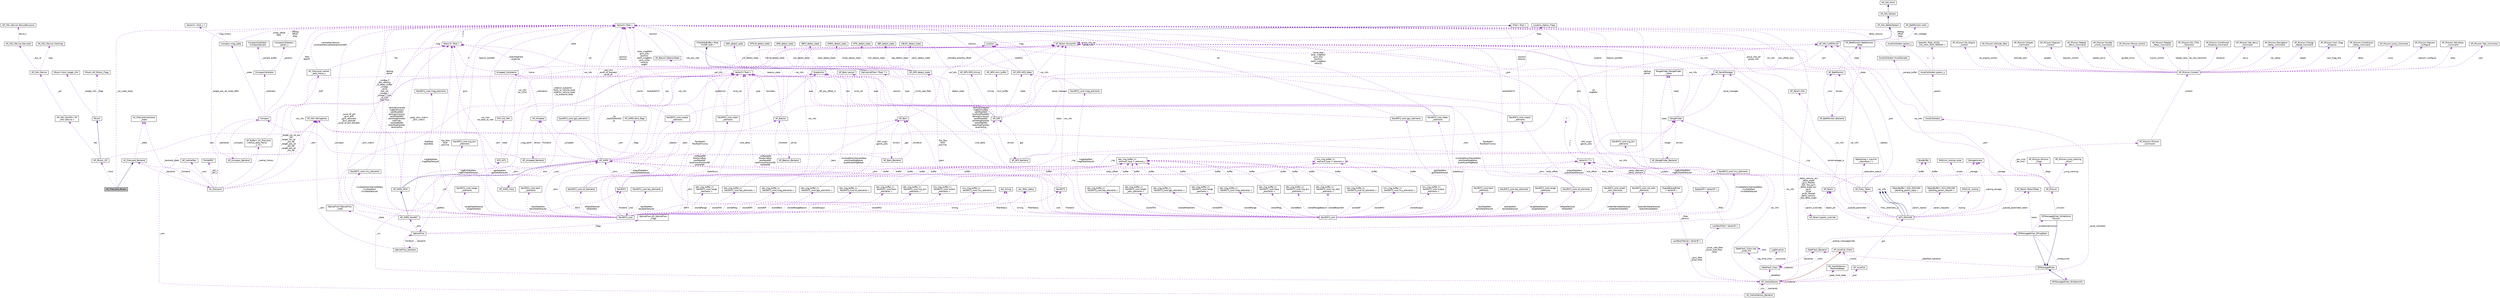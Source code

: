 digraph "AC_PrecLand_IRLock"
{
 // INTERACTIVE_SVG=YES
  edge [fontname="Helvetica",fontsize="10",labelfontname="Helvetica",labelfontsize="10"];
  node [fontname="Helvetica",fontsize="10",shape=record];
  Node1 [label="AC_PrecLand_IRLock",height=0.2,width=0.4,color="black", fillcolor="grey75", style="filled", fontcolor="black"];
  Node2 -> Node1 [dir="back",color="midnightblue",fontsize="10",style="solid",fontname="Helvetica"];
  Node2 [label="AC_PrecLand_Backend",height=0.2,width=0.4,color="black", fillcolor="white", style="filled",URL="$classAC__PrecLand__Backend.html"];
  Node3 -> Node2 [dir="back",color="darkorchid3",fontsize="10",style="dashed",label=" _frontend" ,fontname="Helvetica"];
  Node3 [label="AC_PrecLand",height=0.2,width=0.4,color="black", fillcolor="white", style="filled",URL="$classAC__PrecLand.html"];
  Node2 -> Node3 [dir="back",color="darkorchid3",fontsize="10",style="dashed",label=" _backend" ,fontname="Helvetica"];
  Node4 -> Node3 [dir="back",color="darkorchid3",fontsize="10",style="dashed",label=" var_info" ,fontname="Helvetica"];
  Node4 [label="AP_Param::GroupInfo",height=0.2,width=0.4,color="black", fillcolor="white", style="filled",URL="$structAP__Param_1_1GroupInfo.html"];
  Node4 -> Node4 [dir="back",color="darkorchid3",fontsize="10",style="dashed",label=" group_info_ptr\ngroup_info" ,fontname="Helvetica"];
  Node5 -> Node3 [dir="back",color="darkorchid3",fontsize="10",style="dashed",label=" _target_pos_rel_meas_NED" ,fontname="Helvetica"];
  Node5 [label="Vector3\< float \>",height=0.2,width=0.4,color="black", fillcolor="white", style="filled",URL="$classVector3.html"];
  Node6 -> Node3 [dir="back",color="darkorchid3",fontsize="10",style="dashed",label=" _target_vel_rel_est\l_NE\n_target_vel_rel\l_out_NE\n_target_pos_rel\l_est_NE\n_target_pos_rel\l_out_NE" ,fontname="Helvetica"];
  Node6 [label="Vector2\< float \>",height=0.2,width=0.4,color="black", fillcolor="white", style="filled",URL="$structVector2.html"];
  Node7 -> Node3 [dir="back",color="darkorchid3",fontsize="10",style="dashed",label=" _backend_state" ,fontname="Helvetica"];
  Node7 [label="AC_PrecLand::precland\l_state",height=0.2,width=0.4,color="black", fillcolor="white", style="filled",URL="$structAC__PrecLand_1_1precland__state.html"];
  Node8 -> Node3 [dir="back",color="darkorchid3",fontsize="10",style="dashed",label=" _ahrs" ,fontname="Helvetica"];
  Node8 [label="AP_AHRS",height=0.2,width=0.4,color="black", fillcolor="white", style="filled",URL="$classAP__AHRS.html"];
  Node9 -> Node8 [dir="back",color="darkorchid3",fontsize="10",style="dashed",label=" _rotation_autopilot\l_body_to_vehicle_body\n_rotation_vehicle_body\l_to_autopilot_body" ,fontname="Helvetica"];
  Node9 [label="Matrix3\< float \>",height=0.2,width=0.4,color="black", fillcolor="white", style="filled",URL="$classMatrix3.html"];
  Node5 -> Node9 [dir="back",color="darkorchid3",fontsize="10",style="dashed",label=" a\nb\nc" ,fontname="Helvetica"];
  Node10 -> Node8 [dir="back",color="darkorchid3",fontsize="10",style="dashed",label=" _flags" ,fontname="Helvetica"];
  Node10 [label="AP_AHRS::ahrs_flags",height=0.2,width=0.4,color="black", fillcolor="white", style="filled",URL="$structAP__AHRS_1_1ahrs__flags.html"];
  Node11 -> Node8 [dir="back",color="darkorchid3",fontsize="10",style="dashed",label=" _baro" ,fontname="Helvetica"];
  Node11 [label="AP_Baro",height=0.2,width=0.4,color="black", fillcolor="white", style="filled",URL="$classAP__Baro.html"];
  Node12 -> Node11 [dir="back",color="darkorchid3",fontsize="10",style="dashed",label=" sensors" ,fontname="Helvetica"];
  Node12 [label="AP_Baro::sensor",height=0.2,width=0.4,color="black", fillcolor="white", style="filled",URL="$structAP__Baro_1_1sensor.html"];
  Node13 -> Node11 [dir="back",color="darkorchid3",fontsize="10",style="dashed",label=" _climb_rate_filter" ,fontname="Helvetica"];
  Node13 [label="DerivativeFilter\< float, 7 \>",height=0.2,width=0.4,color="black", fillcolor="white", style="filled",URL="$classDerivativeFilter.html"];
  Node14 -> Node13 [dir="back",color="midnightblue",fontsize="10",style="solid",fontname="Helvetica"];
  Node14 [label="FilterWithBuffer\< float,\l FILTER_SIZE \>",height=0.2,width=0.4,color="black", fillcolor="white", style="filled",URL="$classFilterWithBuffer.html"];
  Node15 -> Node14 [dir="back",color="midnightblue",fontsize="10",style="solid",fontname="Helvetica"];
  Node15 [label="Filter\< float \>",height=0.2,width=0.4,color="black", fillcolor="white", style="filled",URL="$classFilter.html"];
  Node4 -> Node11 [dir="back",color="darkorchid3",fontsize="10",style="dashed",label=" var_info" ,fontname="Helvetica"];
  Node16 -> Node11 [dir="back",color="darkorchid3",fontsize="10",style="dashed",label=" drivers" ,fontname="Helvetica"];
  Node16 [label="AP_Baro_Backend",height=0.2,width=0.4,color="black", fillcolor="white", style="filled",URL="$classAP__Baro__Backend.html"];
  Node11 -> Node16 [dir="back",color="darkorchid3",fontsize="10",style="dashed",label=" _frontend" ,fontname="Helvetica"];
  Node17 -> Node16 [dir="back",color="darkorchid3",fontsize="10",style="dashed",label=" _sem" ,fontname="Helvetica"];
  Node17 [label="AP_HAL::Semaphore",height=0.2,width=0.4,color="black", fillcolor="white", style="filled",URL="$classAP__HAL_1_1Semaphore.html"];
  Node18 -> Node8 [dir="back",color="darkorchid3",fontsize="10",style="dashed",label=" _optflow" ,fontname="Helvetica"];
  Node18 [label="OpticalFlow",height=0.2,width=0.4,color="black", fillcolor="white", style="filled",URL="$classOpticalFlow.html"];
  Node19 -> Node18 [dir="back",color="darkorchid3",fontsize="10",style="dashed",label=" _ahrs" ,fontname="Helvetica"];
  Node19 [label="AP_AHRS_NavEKF",height=0.2,width=0.4,color="black", fillcolor="white", style="filled",URL="$classAP__AHRS__NavEKF.html"];
  Node20 -> Node19 [dir="back",color="midnightblue",fontsize="10",style="solid",fontname="Helvetica"];
  Node20 [label="AP_AHRS_DCM",height=0.2,width=0.4,color="black", fillcolor="white", style="filled",URL="$classAP__AHRS__DCM.html"];
  Node8 -> Node20 [dir="back",color="midnightblue",fontsize="10",style="solid",fontname="Helvetica"];
  Node9 -> Node20 [dir="back",color="darkorchid3",fontsize="10",style="dashed",label=" _body_dcm_matrix\n_dcm_matrix" ,fontname="Helvetica"];
  Node5 -> Node20 [dir="back",color="darkorchid3",fontsize="10",style="dashed",label=" _omega_P\n_last_velocity\n_ra_delay_buffer\n_omega\n_wind\n_last_vel\n_omega_I\n_omega_I_sum\n_ra_sum\n_last_fuse\n..." ,fontname="Helvetica"];
  Node6 -> Node20 [dir="back",color="darkorchid3",fontsize="10",style="dashed",label=" _mag_earth" ,fontname="Helvetica"];
  Node9 -> Node19 [dir="back",color="darkorchid3",fontsize="10",style="dashed",label=" _dcm_matrix" ,fontname="Helvetica"];
  Node21 -> Node19 [dir="back",color="darkorchid3",fontsize="10",style="dashed",label=" EKF2" ,fontname="Helvetica"];
  Node21 [label="NavEKF2",height=0.2,width=0.4,color="black", fillcolor="white", style="filled",URL="$classNavEKF2.html"];
  Node11 -> Node21 [dir="back",color="darkorchid3",fontsize="10",style="dashed",label=" _baro" ,fontname="Helvetica"];
  Node4 -> Node21 [dir="back",color="darkorchid3",fontsize="10",style="dashed",label=" var_info" ,fontname="Helvetica"];
  Node6 -> Node21 [dir="back",color="darkorchid3",fontsize="10",style="dashed",label=" core_delta" ,fontname="Helvetica"];
  Node22 -> Node21 [dir="back",color="darkorchid3",fontsize="10",style="dashed",label=" _rng" ,fontname="Helvetica"];
  Node22 [label="RangeFinder",height=0.2,width=0.4,color="black", fillcolor="white", style="filled",URL="$classRangeFinder.html"];
  Node23 -> Node22 [dir="back",color="darkorchid3",fontsize="10",style="dashed",label=" serial_manager" ,fontname="Helvetica"];
  Node23 [label="AP_SerialManager",height=0.2,width=0.4,color="black", fillcolor="white", style="filled",URL="$classAP__SerialManager.html"];
  Node24 -> Node23 [dir="back",color="darkorchid3",fontsize="10",style="dashed",label=" uart" ,fontname="Helvetica"];
  Node24 [label="AP_HAL::UARTDriver",height=0.2,width=0.4,color="black", fillcolor="white", style="filled",URL="$classAP__HAL_1_1UARTDriver.html"];
  Node25 -> Node24 [dir="back",color="midnightblue",fontsize="10",style="solid",fontname="Helvetica"];
  Node25 [label="AP_HAL::BetterStream",height=0.2,width=0.4,color="black", fillcolor="white", style="filled",URL="$classAP__HAL_1_1BetterStream.html"];
  Node26 -> Node25 [dir="back",color="midnightblue",fontsize="10",style="solid",fontname="Helvetica"];
  Node26 [label="AP_HAL::Stream",height=0.2,width=0.4,color="black", fillcolor="white", style="filled",URL="$classAP__HAL_1_1Stream.html"];
  Node27 -> Node26 [dir="back",color="midnightblue",fontsize="10",style="solid",fontname="Helvetica"];
  Node27 [label="AP_HAL::Print",height=0.2,width=0.4,color="black", fillcolor="white", style="filled",URL="$classAP__HAL_1_1Print.html"];
  Node4 -> Node23 [dir="back",color="darkorchid3",fontsize="10",style="dashed",label=" var_info" ,fontname="Helvetica"];
  Node28 -> Node22 [dir="back",color="darkorchid3",fontsize="10",style="dashed",label=" state" ,fontname="Helvetica"];
  Node28 [label="RangeFinder::RangeFinder\l_State",height=0.2,width=0.4,color="black", fillcolor="white", style="filled",URL="$structRangeFinder_1_1RangeFinder__State.html"];
  Node4 -> Node22 [dir="back",color="darkorchid3",fontsize="10",style="dashed",label=" var_info" ,fontname="Helvetica"];
  Node5 -> Node22 [dir="back",color="darkorchid3",fontsize="10",style="dashed",label=" pos_offset_zero" ,fontname="Helvetica"];
  Node29 -> Node22 [dir="back",color="darkorchid3",fontsize="10",style="dashed",label=" drivers" ,fontname="Helvetica"];
  Node29 [label="AP_RangeFinder_Backend",height=0.2,width=0.4,color="black", fillcolor="white", style="filled",URL="$classAP__RangeFinder__Backend.html"];
  Node28 -> Node29 [dir="back",color="darkorchid3",fontsize="10",style="dashed",label=" state" ,fontname="Helvetica"];
  Node17 -> Node29 [dir="back",color="darkorchid3",fontsize="10",style="dashed",label=" _sem" ,fontname="Helvetica"];
  Node22 -> Node29 [dir="back",color="darkorchid3",fontsize="10",style="dashed",label=" ranger" ,fontname="Helvetica"];
  Node8 -> Node21 [dir="back",color="darkorchid3",fontsize="10",style="dashed",label=" _ahrs" ,fontname="Helvetica"];
  Node30 -> Node21 [dir="back",color="darkorchid3",fontsize="10",style="dashed",label=" core" ,fontname="Helvetica"];
  Node30 [label="NavEKF2_core",height=0.2,width=0.4,color="black", fillcolor="white", style="filled",URL="$classNavEKF2__core.html"];
  Node31 -> Node30 [dir="back",color="darkorchid3",fontsize="10",style="dashed",label=" magDataNew\nmagDataDelayed" ,fontname="Helvetica"];
  Node31 [label="NavEKF2_core::mag_elements",height=0.2,width=0.4,color="black", fillcolor="white", style="filled",URL="$structNavEKF2__core_1_1mag__elements.html"];
  Node5 -> Node31 [dir="back",color="darkorchid3",fontsize="10",style="dashed",label=" mag" ,fontname="Helvetica"];
  Node9 -> Node30 [dir="back",color="darkorchid3",fontsize="10",style="dashed",label=" Tbn_flow\nDCM\nprevTnb" ,fontname="Helvetica"];
  Node21 -> Node30 [dir="back",color="darkorchid3",fontsize="10",style="dashed",label=" frontend" ,fontname="Helvetica"];
  Node32 -> Node30 [dir="back",color="darkorchid3",fontsize="10",style="dashed",label=" baroDataNew\nbaroDataDelayed" ,fontname="Helvetica"];
  Node32 [label="NavEKF2_core::baro\l_elements",height=0.2,width=0.4,color="black", fillcolor="white", style="filled",URL="$structNavEKF2__core_1_1baro__elements.html"];
  Node33 -> Node30 [dir="back",color="darkorchid3",fontsize="10",style="dashed",label=" storedIMU" ,fontname="Helvetica"];
  Node33 [label="imu_ring_buffer_t\<\l NavEKF2_core::imu_elements \>",height=0.2,width=0.4,color="black", fillcolor="white", style="filled",URL="$classimu__ring__buffer__t.html"];
  Node34 -> Node33 [dir="back",color="darkorchid3",fontsize="10",style="dashed",label=" buffer" ,fontname="Helvetica"];
  Node34 [label="imu_ring_buffer_t\<\l element_type \>::element_t",height=0.2,width=0.4,color="black", fillcolor="white", style="filled",URL="$structimu__ring__buffer__t_1_1element__t.html"];
  Node35 -> Node30 [dir="back",color="darkorchid3",fontsize="10",style="dashed",label=" rngBcnDataNew\nrngBcnDataDelayed" ,fontname="Helvetica"];
  Node35 [label="NavEKF2_core::rng_bcn\l_elements",height=0.2,width=0.4,color="black", fillcolor="white", style="filled",URL="$structNavEKF2__core_1_1rng__bcn__elements.html"];
  Node5 -> Node35 [dir="back",color="darkorchid3",fontsize="10",style="dashed",label=" beacon_posNED" ,fontname="Helvetica"];
  Node36 -> Node30 [dir="back",color="darkorchid3",fontsize="10",style="dashed",label=" ofDataDelayed\nofDataNew" ,fontname="Helvetica"];
  Node36 [label="NavEKF2_core::of_elements",height=0.2,width=0.4,color="black", fillcolor="white", style="filled",URL="$structNavEKF2__core_1_1of__elements.html"];
  Node5 -> Node36 [dir="back",color="darkorchid3",fontsize="10",style="dashed",label=" bodyRadXYZ" ,fontname="Helvetica"];
  Node37 -> Node36 [dir="back",color="darkorchid3",fontsize="10",style="dashed",label=" body_offset" ,fontname="Helvetica"];
  Node37 [label="Vector3\< T \>",height=0.2,width=0.4,color="black", fillcolor="white", style="filled",URL="$classVector3.html"];
  Node38 -> Node37 [dir="back",color="darkorchid3",fontsize="10",style="dashed",label=" x\ny\nz" ,fontname="Helvetica"];
  Node38 [label="T",height=0.2,width=0.4,color="grey75", fillcolor="white", style="filled"];
  Node6 -> Node36 [dir="back",color="darkorchid3",fontsize="10",style="dashed",label=" flowRadXY\nflowRadXYcomp" ,fontname="Helvetica"];
  Node39 -> Node30 [dir="back",color="darkorchid3",fontsize="10",style="dashed",label=" storedGPS" ,fontname="Helvetica"];
  Node39 [label="obs_ring_buffer_t\<\l NavEKF2_core::gps_elements \>",height=0.2,width=0.4,color="black", fillcolor="white", style="filled",URL="$classobs__ring__buffer__t.html"];
  Node40 -> Node39 [dir="back",color="darkorchid3",fontsize="10",style="dashed",label=" buffer" ,fontname="Helvetica"];
  Node40 [label="obs_ring_buffer_t\<\l element_type \>::element_t",height=0.2,width=0.4,color="black", fillcolor="white", style="filled",URL="$structobs__ring__buffer__t_1_1element__t.html"];
  Node41 -> Node30 [dir="back",color="darkorchid3",fontsize="10",style="dashed",label=" timing" ,fontname="Helvetica"];
  Node41 [label="ekf_timing",height=0.2,width=0.4,color="black", fillcolor="white", style="filled",URL="$structekf__timing.html"];
  Node42 -> Node30 [dir="back",color="darkorchid3",fontsize="10",style="dashed",label=" tasDataNew\ntasDataDelayed" ,fontname="Helvetica"];
  Node42 [label="NavEKF2_core::tas_elements",height=0.2,width=0.4,color="black", fillcolor="white", style="filled",URL="$structNavEKF2__core_1_1tas__elements.html"];
  Node43 -> Node30 [dir="back",color="darkorchid3",fontsize="10",style="dashed",label=" imuQuatDownSampleNew\nprevQuatMagReset\nquatAtLastMagReset" ,fontname="Helvetica"];
  Node43 [label="Quaternion",height=0.2,width=0.4,color="black", fillcolor="white", style="filled",URL="$classQuaternion.html"];
  Node44 -> Node30 [dir="back",color="darkorchid3",fontsize="10",style="dashed",label=" stateStruct" ,fontname="Helvetica"];
  Node44 [label="NavEKF2_core::state\l_elements",height=0.2,width=0.4,color="black", fillcolor="white", style="filled",URL="$structNavEKF2__core_1_1state__elements.html"];
  Node43 -> Node44 [dir="back",color="darkorchid3",fontsize="10",style="dashed",label=" quat" ,fontname="Helvetica"];
  Node5 -> Node44 [dir="back",color="darkorchid3",fontsize="10",style="dashed",label=" body_magfield\ngyro_bias\nposition\nearth_magfield\ngyro_scale\nvelocity\nangErr" ,fontname="Helvetica"];
  Node6 -> Node44 [dir="back",color="darkorchid3",fontsize="10",style="dashed",label=" wind_vel" ,fontname="Helvetica"];
  Node45 -> Node30 [dir="back",color="darkorchid3",fontsize="10",style="dashed",label=" storedOF" ,fontname="Helvetica"];
  Node45 [label="obs_ring_buffer_t\<\l NavEKF2_core::of_elements \>",height=0.2,width=0.4,color="black", fillcolor="white", style="filled",URL="$classobs__ring__buffer__t.html"];
  Node40 -> Node45 [dir="back",color="darkorchid3",fontsize="10",style="dashed",label=" buffer" ,fontname="Helvetica"];
  Node46 -> Node30 [dir="back",color="darkorchid3",fontsize="10",style="dashed",label=" imuDataDownSampledNew\nimuDataNew\nimuDataDelayed" ,fontname="Helvetica"];
  Node46 [label="NavEKF2_core::imu_elements",height=0.2,width=0.4,color="black", fillcolor="white", style="filled",URL="$structNavEKF2__core_1_1imu__elements.html"];
  Node5 -> Node46 [dir="back",color="darkorchid3",fontsize="10",style="dashed",label=" delAng\ndelVel" ,fontname="Helvetica"];
  Node5 -> Node30 [dir="back",color="darkorchid3",fontsize="10",style="dashed",label=" delAngCorrected\nrngBcnPosSum\nvelOffsetNED\ndelAngCorrection\nearthRateNED\nearthMagFieldVar\ntiltErrVec\nvelDotNEDfilt\nbodyMagFieldVar\nreceiverPos\n..." ,fontname="Helvetica"];
  Node47 -> Node30 [dir="back",color="darkorchid3",fontsize="10",style="dashed",label=" filterStatus" ,fontname="Helvetica"];
  Node47 [label="nav_filter_status",height=0.2,width=0.4,color="black", fillcolor="white", style="filled",URL="$unionnav__filter__status.html"];
  Node48 -> Node30 [dir="back",color="darkorchid3",fontsize="10",style="dashed",label=" outputDataNew\noutputDataDelayed" ,fontname="Helvetica"];
  Node48 [label="NavEKF2_core::output\l_elements",height=0.2,width=0.4,color="black", fillcolor="white", style="filled",URL="$structNavEKF2__core_1_1output__elements.html"];
  Node43 -> Node48 [dir="back",color="darkorchid3",fontsize="10",style="dashed",label=" quat" ,fontname="Helvetica"];
  Node5 -> Node48 [dir="back",color="darkorchid3",fontsize="10",style="dashed",label=" position\nvelocity" ,fontname="Helvetica"];
  Node49 -> Node30 [dir="back",color="darkorchid3",fontsize="10",style="dashed",label=" gpsDataNew\ngpsDataDelayed" ,fontname="Helvetica"];
  Node49 [label="NavEKF2_core::gps_elements",height=0.2,width=0.4,color="black", fillcolor="white", style="filled",URL="$structNavEKF2__core_1_1gps__elements.html"];
  Node5 -> Node49 [dir="back",color="darkorchid3",fontsize="10",style="dashed",label=" vel" ,fontname="Helvetica"];
  Node6 -> Node49 [dir="back",color="darkorchid3",fontsize="10",style="dashed",label=" pos" ,fontname="Helvetica"];
  Node6 -> Node30 [dir="back",color="darkorchid3",fontsize="10",style="dashed",label=" velResetNE\nflowGyroBias\nposResetNE\nlastKnownPositionNE\nheldVelNE" ,fontname="Helvetica"];
  Node50 -> Node30 [dir="back",color="darkorchid3",fontsize="10",style="dashed",label=" storedBaro" ,fontname="Helvetica"];
  Node50 [label="obs_ring_buffer_t\<\l NavEKF2_core::baro\l_elements \>",height=0.2,width=0.4,color="black", fillcolor="white", style="filled",URL="$classobs__ring__buffer__t.html"];
  Node40 -> Node50 [dir="back",color="darkorchid3",fontsize="10",style="dashed",label=" buffer" ,fontname="Helvetica"];
  Node51 -> Node30 [dir="back",color="darkorchid3",fontsize="10",style="dashed",label=" storedRangeBeacon" ,fontname="Helvetica"];
  Node51 [label="obs_ring_buffer_t\<\l NavEKF2_core::rng_bcn\l_elements \>",height=0.2,width=0.4,color="black", fillcolor="white", style="filled",URL="$classobs__ring__buffer__t.html"];
  Node40 -> Node51 [dir="back",color="darkorchid3",fontsize="10",style="dashed",label=" buffer" ,fontname="Helvetica"];
  Node52 -> Node30 [dir="back",color="darkorchid3",fontsize="10",style="dashed",label=" storedRange" ,fontname="Helvetica"];
  Node52 [label="obs_ring_buffer_t\<\l NavEKF2_core::range\l_elements \>",height=0.2,width=0.4,color="black", fillcolor="white", style="filled",URL="$classobs__ring__buffer__t.html"];
  Node40 -> Node52 [dir="back",color="darkorchid3",fontsize="10",style="dashed",label=" buffer" ,fontname="Helvetica"];
  Node53 -> Node30 [dir="back",color="darkorchid3",fontsize="10",style="dashed",label=" storedTAS" ,fontname="Helvetica"];
  Node53 [label="obs_ring_buffer_t\<\l NavEKF2_core::tas_elements \>",height=0.2,width=0.4,color="black", fillcolor="white", style="filled",URL="$classobs__ring__buffer__t.html"];
  Node40 -> Node53 [dir="back",color="darkorchid3",fontsize="10",style="dashed",label=" buffer" ,fontname="Helvetica"];
  Node8 -> Node30 [dir="back",color="darkorchid3",fontsize="10",style="dashed",label=" _ahrs" ,fontname="Helvetica"];
  Node54 -> Node30 [dir="back",color="darkorchid3",fontsize="10",style="dashed",label=" storedMag" ,fontname="Helvetica"];
  Node54 [label="obs_ring_buffer_t\<\l NavEKF2_core::mag_elements \>",height=0.2,width=0.4,color="black", fillcolor="white", style="filled",URL="$classobs__ring__buffer__t.html"];
  Node40 -> Node54 [dir="back",color="darkorchid3",fontsize="10",style="dashed",label=" buffer" ,fontname="Helvetica"];
  Node55 -> Node30 [dir="back",color="darkorchid3",fontsize="10",style="dashed",label=" rangeDataDelayed\nrangeDataNew" ,fontname="Helvetica"];
  Node55 [label="NavEKF2_core::range\l_elements",height=0.2,width=0.4,color="black", fillcolor="white", style="filled",URL="$structNavEKF2__core_1_1range__elements.html"];
  Node56 -> Node30 [dir="back",color="darkorchid3",fontsize="10",style="dashed",label=" EKF_origin\ngpsloc_prev" ,fontname="Helvetica"];
  Node56 [label="Location",height=0.2,width=0.4,color="black", fillcolor="white", style="filled",URL="$structLocation.html"];
  Node57 -> Node56 [dir="back",color="darkorchid3",fontsize="10",style="dashed",label=" flags" ,fontname="Helvetica"];
  Node57 [label="Location_Option_Flags",height=0.2,width=0.4,color="black", fillcolor="white", style="filled",URL="$structLocation__Option__Flags.html"];
  Node58 -> Node30 [dir="back",color="darkorchid3",fontsize="10",style="dashed",label=" storedOutput" ,fontname="Helvetica"];
  Node58 [label="imu_ring_buffer_t\<\l NavEKF2_core::output\l_elements \>",height=0.2,width=0.4,color="black", fillcolor="white", style="filled",URL="$classimu__ring__buffer__t.html"];
  Node34 -> Node58 [dir="back",color="darkorchid3",fontsize="10",style="dashed",label=" buffer" ,fontname="Helvetica"];
  Node59 -> Node19 [dir="back",color="darkorchid3",fontsize="10",style="dashed",label=" EKF3" ,fontname="Helvetica"];
  Node59 [label="NavEKF3",height=0.2,width=0.4,color="black", fillcolor="white", style="filled",URL="$classNavEKF3.html"];
  Node60 -> Node59 [dir="back",color="darkorchid3",fontsize="10",style="dashed",label=" core" ,fontname="Helvetica"];
  Node60 [label="NavEKF3_core",height=0.2,width=0.4,color="black", fillcolor="white", style="filled",URL="$classNavEKF3__core.html"];
  Node61 -> Node60 [dir="back",color="darkorchid3",fontsize="10",style="dashed",label=" storedMag" ,fontname="Helvetica"];
  Node61 [label="obs_ring_buffer_t\<\l NavEKF3_core::mag_elements \>",height=0.2,width=0.4,color="black", fillcolor="white", style="filled",URL="$classobs__ring__buffer__t.html"];
  Node40 -> Node61 [dir="back",color="darkorchid3",fontsize="10",style="dashed",label=" buffer" ,fontname="Helvetica"];
  Node62 -> Node60 [dir="back",color="darkorchid3",fontsize="10",style="dashed",label=" outputDataNew\noutputDataDelayed" ,fontname="Helvetica"];
  Node62 [label="NavEKF3_core::output\l_elements",height=0.2,width=0.4,color="black", fillcolor="white", style="filled",URL="$structNavEKF3__core_1_1output__elements.html"];
  Node43 -> Node62 [dir="back",color="darkorchid3",fontsize="10",style="dashed",label=" quat" ,fontname="Helvetica"];
  Node5 -> Node62 [dir="back",color="darkorchid3",fontsize="10",style="dashed",label=" position\nvelocity" ,fontname="Helvetica"];
  Node63 -> Node60 [dir="back",color="darkorchid3",fontsize="10",style="dashed",label=" gpsDataNew\ngpsDataDelayed" ,fontname="Helvetica"];
  Node63 [label="NavEKF3_core::gps_elements",height=0.2,width=0.4,color="black", fillcolor="white", style="filled",URL="$structNavEKF3__core_1_1gps__elements.html"];
  Node5 -> Node63 [dir="back",color="darkorchid3",fontsize="10",style="dashed",label=" vel" ,fontname="Helvetica"];
  Node6 -> Node63 [dir="back",color="darkorchid3",fontsize="10",style="dashed",label=" pos" ,fontname="Helvetica"];
  Node9 -> Node60 [dir="back",color="darkorchid3",fontsize="10",style="dashed",label=" Tbn_flow\nDCM\nprevTnb" ,fontname="Helvetica"];
  Node59 -> Node60 [dir="back",color="darkorchid3",fontsize="10",style="dashed",label=" frontend" ,fontname="Helvetica"];
  Node64 -> Node60 [dir="back",color="darkorchid3",fontsize="10",style="dashed",label=" storedOF" ,fontname="Helvetica"];
  Node64 [label="obs_ring_buffer_t\<\l NavEKF3_core::of_elements \>",height=0.2,width=0.4,color="black", fillcolor="white", style="filled",URL="$classobs__ring__buffer__t.html"];
  Node40 -> Node64 [dir="back",color="darkorchid3",fontsize="10",style="dashed",label=" buffer" ,fontname="Helvetica"];
  Node41 -> Node60 [dir="back",color="darkorchid3",fontsize="10",style="dashed",label=" timing" ,fontname="Helvetica"];
  Node65 -> Node60 [dir="back",color="darkorchid3",fontsize="10",style="dashed",label=" wheelOdmDataDelayed\nwheelOdmDataNew" ,fontname="Helvetica"];
  Node65 [label="NavEKF3_core::wheel\l_odm_elements",height=0.2,width=0.4,color="black", fillcolor="white", style="filled",URL="$structNavEKF3__core_1_1wheel__odm__elements.html"];
  Node37 -> Node65 [dir="back",color="darkorchid3",fontsize="10",style="dashed",label=" hub_offset" ,fontname="Helvetica"];
  Node66 -> Node60 [dir="back",color="darkorchid3",fontsize="10",style="dashed",label=" bodyOdmDataDelayed\nbodyOdmDataNew" ,fontname="Helvetica"];
  Node66 [label="NavEKF3_core::vel_odm\l_elements",height=0.2,width=0.4,color="black", fillcolor="white", style="filled",URL="$structNavEKF3__core_1_1vel__odm__elements.html"];
  Node5 -> Node66 [dir="back",color="darkorchid3",fontsize="10",style="dashed",label=" vel\nangRate" ,fontname="Helvetica"];
  Node37 -> Node66 [dir="back",color="darkorchid3",fontsize="10",style="dashed",label=" body_offset" ,fontname="Helvetica"];
  Node43 -> Node60 [dir="back",color="darkorchid3",fontsize="10",style="dashed",label=" imuQuatDownSampleNew\nprevQuatMagReset\nquatAtLastMagReset" ,fontname="Helvetica"];
  Node67 -> Node60 [dir="back",color="darkorchid3",fontsize="10",style="dashed",label=" storedWheelOdm" ,fontname="Helvetica"];
  Node67 [label="obs_ring_buffer_t\<\l NavEKF3_core::wheel\l_odm_elements \>",height=0.2,width=0.4,color="black", fillcolor="white", style="filled",URL="$classobs__ring__buffer__t.html"];
  Node40 -> Node67 [dir="back",color="darkorchid3",fontsize="10",style="dashed",label=" buffer" ,fontname="Helvetica"];
  Node5 -> Node60 [dir="back",color="darkorchid3",fontsize="10",style="dashed",label=" delAngCorrected\nrngBcnPosSum\nvelOffsetNED\nbcnPosOffsetNED\ndelAngCorrection\nearthRateNED\nearthMagFieldVar\nvelDotNEDfilt\nbodyMagFieldVar\nreceiverPos\n..." ,fontname="Helvetica"];
  Node47 -> Node60 [dir="back",color="darkorchid3",fontsize="10",style="dashed",label=" filterStatus" ,fontname="Helvetica"];
  Node68 -> Node60 [dir="back",color="darkorchid3",fontsize="10",style="dashed",label=" magDataNew\nmagDataDelayed" ,fontname="Helvetica"];
  Node68 [label="NavEKF3_core::mag_elements",height=0.2,width=0.4,color="black", fillcolor="white", style="filled",URL="$structNavEKF3__core_1_1mag__elements.html"];
  Node5 -> Node68 [dir="back",color="darkorchid3",fontsize="10",style="dashed",label=" mag" ,fontname="Helvetica"];
  Node6 -> Node60 [dir="back",color="darkorchid3",fontsize="10",style="dashed",label=" velResetNE\nflowGyroBias\nposResetNE\nlastKnownPositionNE\nheldVelNE" ,fontname="Helvetica"];
  Node69 -> Node60 [dir="back",color="darkorchid3",fontsize="10",style="dashed",label=" storedGPS" ,fontname="Helvetica"];
  Node69 [label="obs_ring_buffer_t\<\l NavEKF3_core::gps_elements \>",height=0.2,width=0.4,color="black", fillcolor="white", style="filled",URL="$classobs__ring__buffer__t.html"];
  Node40 -> Node69 [dir="back",color="darkorchid3",fontsize="10",style="dashed",label=" buffer" ,fontname="Helvetica"];
  Node70 -> Node60 [dir="back",color="darkorchid3",fontsize="10",style="dashed",label=" stateStruct" ,fontname="Helvetica"];
  Node70 [label="NavEKF3_core::state\l_elements",height=0.2,width=0.4,color="black", fillcolor="white", style="filled",URL="$structNavEKF3__core_1_1state__elements.html"];
  Node43 -> Node70 [dir="back",color="darkorchid3",fontsize="10",style="dashed",label=" quat" ,fontname="Helvetica"];
  Node5 -> Node70 [dir="back",color="darkorchid3",fontsize="10",style="dashed",label=" accel_bias\nbody_magfield\ngyro_bias\nposition\nearth_magfield\nvelocity" ,fontname="Helvetica"];
  Node6 -> Node70 [dir="back",color="darkorchid3",fontsize="10",style="dashed",label=" wind_vel" ,fontname="Helvetica"];
  Node71 -> Node60 [dir="back",color="darkorchid3",fontsize="10",style="dashed",label=" storedRange" ,fontname="Helvetica"];
  Node71 [label="obs_ring_buffer_t\<\l NavEKF3_core::range\l_elements \>",height=0.2,width=0.4,color="black", fillcolor="white", style="filled",URL="$classobs__ring__buffer__t.html"];
  Node40 -> Node71 [dir="back",color="darkorchid3",fontsize="10",style="dashed",label=" buffer" ,fontname="Helvetica"];
  Node72 -> Node60 [dir="back",color="darkorchid3",fontsize="10",style="dashed",label=" rngBcnDataNew\nrngBcnDataDelayed" ,fontname="Helvetica"];
  Node72 [label="NavEKF3_core::rng_bcn\l_elements",height=0.2,width=0.4,color="black", fillcolor="white", style="filled",URL="$structNavEKF3__core_1_1rng__bcn__elements.html"];
  Node5 -> Node72 [dir="back",color="darkorchid3",fontsize="10",style="dashed",label=" beacon_posNED" ,fontname="Helvetica"];
  Node73 -> Node60 [dir="back",color="darkorchid3",fontsize="10",style="dashed",label=" baroDataNew\nbaroDataDelayed" ,fontname="Helvetica"];
  Node73 [label="NavEKF3_core::baro\l_elements",height=0.2,width=0.4,color="black", fillcolor="white", style="filled",URL="$structNavEKF3__core_1_1baro__elements.html"];
  Node8 -> Node60 [dir="back",color="darkorchid3",fontsize="10",style="dashed",label=" _ahrs" ,fontname="Helvetica"];
  Node74 -> Node60 [dir="back",color="darkorchid3",fontsize="10",style="dashed",label=" storedBaro" ,fontname="Helvetica"];
  Node74 [label="obs_ring_buffer_t\<\l NavEKF3_core::baro\l_elements \>",height=0.2,width=0.4,color="black", fillcolor="white", style="filled",URL="$classobs__ring__buffer__t.html"];
  Node40 -> Node74 [dir="back",color="darkorchid3",fontsize="10",style="dashed",label=" buffer" ,fontname="Helvetica"];
  Node56 -> Node60 [dir="back",color="darkorchid3",fontsize="10",style="dashed",label=" EKF_origin\ngpsloc_prev" ,fontname="Helvetica"];
  Node75 -> Node60 [dir="back",color="darkorchid3",fontsize="10",style="dashed",label=" tasDataNew\ntasDataDelayed" ,fontname="Helvetica"];
  Node75 [label="NavEKF3_core::tas_elements",height=0.2,width=0.4,color="black", fillcolor="white", style="filled",URL="$structNavEKF3__core_1_1tas__elements.html"];
  Node76 -> Node60 [dir="back",color="darkorchid3",fontsize="10",style="dashed",label=" storedIMU" ,fontname="Helvetica"];
  Node76 [label="imu_ring_buffer_t\<\l NavEKF3_core::imu_elements \>",height=0.2,width=0.4,color="black", fillcolor="white", style="filled",URL="$classimu__ring__buffer__t.html"];
  Node34 -> Node76 [dir="back",color="darkorchid3",fontsize="10",style="dashed",label=" buffer" ,fontname="Helvetica"];
  Node77 -> Node60 [dir="back",color="darkorchid3",fontsize="10",style="dashed",label=" storedRangeBeacon" ,fontname="Helvetica"];
  Node77 [label="obs_ring_buffer_t\<\l NavEKF3_core::rng_bcn\l_elements \>",height=0.2,width=0.4,color="black", fillcolor="white", style="filled",URL="$classobs__ring__buffer__t.html"];
  Node40 -> Node77 [dir="back",color="darkorchid3",fontsize="10",style="dashed",label=" buffer" ,fontname="Helvetica"];
  Node78 -> Node60 [dir="back",color="darkorchid3",fontsize="10",style="dashed",label=" storedBodyOdm" ,fontname="Helvetica"];
  Node78 [label="obs_ring_buffer_t\<\l NavEKF3_core::vel_odm\l_elements \>",height=0.2,width=0.4,color="black", fillcolor="white", style="filled",URL="$classobs__ring__buffer__t.html"];
  Node40 -> Node78 [dir="back",color="darkorchid3",fontsize="10",style="dashed",label=" buffer" ,fontname="Helvetica"];
  Node79 -> Node60 [dir="back",color="darkorchid3",fontsize="10",style="dashed",label=" ofDataDelayed\nofDataNew" ,fontname="Helvetica"];
  Node79 [label="NavEKF3_core::of_elements",height=0.2,width=0.4,color="black", fillcolor="white", style="filled",URL="$structNavEKF3__core_1_1of__elements.html"];
  Node5 -> Node79 [dir="back",color="darkorchid3",fontsize="10",style="dashed",label=" bodyRadXYZ" ,fontname="Helvetica"];
  Node37 -> Node79 [dir="back",color="darkorchid3",fontsize="10",style="dashed",label=" body_offset" ,fontname="Helvetica"];
  Node6 -> Node79 [dir="back",color="darkorchid3",fontsize="10",style="dashed",label=" flowRadXY\nflowRadXYcomp" ,fontname="Helvetica"];
  Node80 -> Node60 [dir="back",color="darkorchid3",fontsize="10",style="dashed",label=" rangeDataDelayed\nrangeDataNew" ,fontname="Helvetica"];
  Node80 [label="NavEKF3_core::range\l_elements",height=0.2,width=0.4,color="black", fillcolor="white", style="filled",URL="$structNavEKF3__core_1_1range__elements.html"];
  Node81 -> Node60 [dir="back",color="darkorchid3",fontsize="10",style="dashed",label=" imuDataDownSampledNew\nimuDataNew\nimuDataDelayed" ,fontname="Helvetica"];
  Node81 [label="NavEKF3_core::imu_elements",height=0.2,width=0.4,color="black", fillcolor="white", style="filled",URL="$structNavEKF3__core_1_1imu__elements.html"];
  Node5 -> Node81 [dir="back",color="darkorchid3",fontsize="10",style="dashed",label=" delAng\ndelVel" ,fontname="Helvetica"];
  Node82 -> Node60 [dir="back",color="darkorchid3",fontsize="10",style="dashed",label=" storedOutput" ,fontname="Helvetica"];
  Node82 [label="imu_ring_buffer_t\<\l NavEKF3_core::output\l_elements \>",height=0.2,width=0.4,color="black", fillcolor="white", style="filled",URL="$classimu__ring__buffer__t.html"];
  Node34 -> Node82 [dir="back",color="darkorchid3",fontsize="10",style="dashed",label=" buffer" ,fontname="Helvetica"];
  Node83 -> Node60 [dir="back",color="darkorchid3",fontsize="10",style="dashed",label=" storedTAS" ,fontname="Helvetica"];
  Node83 [label="obs_ring_buffer_t\<\l NavEKF3_core::tas_elements \>",height=0.2,width=0.4,color="black", fillcolor="white", style="filled",URL="$classobs__ring__buffer__t.html"];
  Node40 -> Node83 [dir="back",color="darkorchid3",fontsize="10",style="dashed",label=" buffer" ,fontname="Helvetica"];
  Node11 -> Node59 [dir="back",color="darkorchid3",fontsize="10",style="dashed",label=" _baro" ,fontname="Helvetica"];
  Node4 -> Node59 [dir="back",color="darkorchid3",fontsize="10",style="dashed",label=" var_info" ,fontname="Helvetica"];
  Node6 -> Node59 [dir="back",color="darkorchid3",fontsize="10",style="dashed",label=" core_delta" ,fontname="Helvetica"];
  Node22 -> Node59 [dir="back",color="darkorchid3",fontsize="10",style="dashed",label=" _rng" ,fontname="Helvetica"];
  Node8 -> Node59 [dir="back",color="darkorchid3",fontsize="10",style="dashed",label=" _ahrs" ,fontname="Helvetica"];
  Node84 -> Node19 [dir="back",color="darkorchid3",fontsize="10",style="dashed",label=" _sitl" ,fontname="Helvetica"];
  Node84 [label="SITL::SITL",height=0.2,width=0.4,color="black", fillcolor="white", style="filled",URL="$classSITL_1_1SITL.html"];
  Node4 -> Node84 [dir="back",color="darkorchid3",fontsize="10",style="dashed",label=" var_info\nvar_info2" ,fontname="Helvetica"];
  Node85 -> Node84 [dir="back",color="darkorchid3",fontsize="10",style="dashed",label=" state" ,fontname="Helvetica"];
  Node85 [label="SITL::sitl_fdm",height=0.2,width=0.4,color="black", fillcolor="white", style="filled",URL="$structSITL_1_1sitl__fdm.html"];
  Node43 -> Node85 [dir="back",color="darkorchid3",fontsize="10",style="dashed",label=" quaternion" ,fontname="Helvetica"];
  Node5 -> Node85 [dir="back",color="darkorchid3",fontsize="10",style="dashed",label=" bodyMagField\nangAccel" ,fontname="Helvetica"];
  Node56 -> Node85 [dir="back",color="darkorchid3",fontsize="10",style="dashed",label=" home" ,fontname="Helvetica"];
  Node5 -> Node19 [dir="back",color="darkorchid3",fontsize="10",style="dashed",label=" _accel_ef_ekf\n_gyro_drift\n_gyro_estimate\n_dcm_attitude\n_accel_ef_ekf_blended" ,fontname="Helvetica"];
  Node4 -> Node18 [dir="back",color="darkorchid3",fontsize="10",style="dashed",label=" var_info" ,fontname="Helvetica"];
  Node86 -> Node18 [dir="back",color="darkorchid3",fontsize="10",style="dashed",label=" _state" ,fontname="Helvetica"];
  Node86 [label="OpticalFlow::OpticalFlow\l_state",height=0.2,width=0.4,color="black", fillcolor="white", style="filled",URL="$structOpticalFlow_1_1OpticalFlow__state.html"];
  Node6 -> Node86 [dir="back",color="darkorchid3",fontsize="10",style="dashed",label=" flowRate\nbodyRate" ,fontname="Helvetica"];
  Node87 -> Node18 [dir="back",color="darkorchid3",fontsize="10",style="dashed",label=" backend" ,fontname="Helvetica"];
  Node87 [label="OpticalFlow_backend",height=0.2,width=0.4,color="black", fillcolor="white", style="filled",URL="$classOpticalFlow__backend.html"];
  Node18 -> Node87 [dir="back",color="darkorchid3",fontsize="10",style="dashed",label=" frontend" ,fontname="Helvetica"];
  Node17 -> Node87 [dir="back",color="darkorchid3",fontsize="10",style="dashed",label=" _sem" ,fontname="Helvetica"];
  Node88 -> Node18 [dir="back",color="darkorchid3",fontsize="10",style="dashed",label=" _flags" ,fontname="Helvetica"];
  Node88 [label="OpticalFlow::AP_OpticalFlow\l_Flags",height=0.2,width=0.4,color="black", fillcolor="white", style="filled",URL="$structOpticalFlow_1_1AP__OpticalFlow__Flags.html"];
  Node4 -> Node8 [dir="back",color="darkorchid3",fontsize="10",style="dashed",label=" var_info" ,fontname="Helvetica"];
  Node89 -> Node8 [dir="back",color="darkorchid3",fontsize="10",style="dashed",label=" _view" ,fontname="Helvetica"];
  Node89 [label="AP_AHRS_View",height=0.2,width=0.4,color="black", fillcolor="white", style="filled",URL="$classAP__AHRS__View.html"];
  Node9 -> Node89 [dir="back",color="darkorchid3",fontsize="10",style="dashed",label=" rot_view\nrot_body_to_ned" ,fontname="Helvetica"];
  Node5 -> Node89 [dir="back",color="darkorchid3",fontsize="10",style="dashed",label=" gyro" ,fontname="Helvetica"];
  Node8 -> Node89 [dir="back",color="darkorchid3",fontsize="10",style="dashed",label=" ahrs" ,fontname="Helvetica"];
  Node5 -> Node8 [dir="back",color="darkorchid3",fontsize="10",style="dashed",label=" _last_trim\n_accel_ef_blended\n_accel_ef" ,fontname="Helvetica"];
  Node90 -> Node8 [dir="back",color="darkorchid3",fontsize="10",style="dashed",label=" _ins" ,fontname="Helvetica"];
  Node90 [label="AP_InertialSensor",height=0.2,width=0.4,color="black", fillcolor="white", style="filled",URL="$classAP__InertialSensor.html"];
  Node91 -> Node90 [dir="back",color="firebrick4",fontsize="10",style="solid",fontname="Helvetica"];
  Node91 [label="AP_AccelCal_Client",height=0.2,width=0.4,color="black", fillcolor="white", style="filled",URL="$classAP__AccelCal__Client.html"];
  Node92 -> Node90 [dir="back",color="darkorchid3",fontsize="10",style="dashed",label=" _peak_hold_state" ,fontname="Helvetica"];
  Node92 [label="AP_InertialSensor::\lPeakHoldState",height=0.2,width=0.4,color="black", fillcolor="white", style="filled",URL="$structAP__InertialSensor_1_1PeakHoldState.html"];
  Node93 -> Node90 [dir="back",color="darkorchid3",fontsize="10",style="dashed",label=" _accel_vibe_filter\n_accel_vibe_floor\l_filter" ,fontname="Helvetica"];
  Node93 [label="LowPassFilter\< Vector3f \>",height=0.2,width=0.4,color="black", fillcolor="white", style="filled",URL="$classLowPassFilter.html"];
  Node94 -> Node93 [dir="back",color="darkorchid3",fontsize="10",style="dashed",label=" _filter" ,fontname="Helvetica"];
  Node94 [label="DigitalLPF\< Vector3f \>",height=0.2,width=0.4,color="black", fillcolor="white", style="filled",URL="$classDigitalLPF.html"];
  Node37 -> Node94 [dir="back",color="darkorchid3",fontsize="10",style="dashed",label=" _output" ,fontname="Helvetica"];
  Node95 -> Node90 [dir="back",color="darkorchid3",fontsize="10",style="dashed",label=" _backends" ,fontname="Helvetica"];
  Node95 [label="AP_InertialSensor_Backend",height=0.2,width=0.4,color="black", fillcolor="white", style="filled",URL="$classAP__InertialSensor__Backend.html"];
  Node17 -> Node95 [dir="back",color="darkorchid3",fontsize="10",style="dashed",label=" _sem" ,fontname="Helvetica"];
  Node90 -> Node95 [dir="back",color="darkorchid3",fontsize="10",style="dashed",label=" _imu" ,fontname="Helvetica"];
  Node96 -> Node90 [dir="back",color="darkorchid3",fontsize="10",style="dashed",label=" _gyro_filter\n_accel_filter" ,fontname="Helvetica"];
  Node96 [label="LowPassFilter2p\< Vector3f \>",height=0.2,width=0.4,color="black", fillcolor="white", style="filled",URL="$classLowPassFilter2p.html"];
  Node97 -> Node96 [dir="back",color="darkorchid3",fontsize="10",style="dashed",label=" _filter\n_params" ,fontname="Helvetica"];
  Node97 [label="DigitalBiquadFilter\l\< Vector3f \>",height=0.2,width=0.4,color="black", fillcolor="white", style="filled",URL="$classDigitalBiquadFilter.html"];
  Node37 -> Node97 [dir="back",color="darkorchid3",fontsize="10",style="dashed",label=" _delay_element_1\n_delay_element_2" ,fontname="Helvetica"];
  Node98 -> Node90 [dir="back",color="darkorchid3",fontsize="10",style="dashed",label=" _accel_calibrator" ,fontname="Helvetica"];
  Node98 [label="AccelCalibrator",height=0.2,width=0.4,color="black", fillcolor="white", style="filled",URL="$classAccelCalibrator.html"];
  Node99 -> Node98 [dir="back",color="darkorchid3",fontsize="10",style="dashed",label=" _param" ,fontname="Helvetica"];
  Node99 [label="AccelCalibrator::param_u",height=0.2,width=0.4,color="black", fillcolor="white", style="filled",URL="$unionAccelCalibrator_1_1param__u.html"];
  Node100 -> Node99 [dir="back",color="darkorchid3",fontsize="10",style="dashed",label=" s" ,fontname="Helvetica"];
  Node100 [label="AccelCalibrator::param_t",height=0.2,width=0.4,color="black", fillcolor="white", style="filled",URL="$structAccelCalibrator_1_1param__t.html"];
  Node5 -> Node100 [dir="back",color="darkorchid3",fontsize="10",style="dashed",label=" offdiag\noffset\ndiag" ,fontname="Helvetica"];
  Node101 -> Node99 [dir="back",color="darkorchid3",fontsize="10",style="dashed",label=" a" ,fontname="Helvetica"];
  Node101 [label="VectorN\< float, ACCEL\l_CAL_MAX_NUM_PARAMS \>",height=0.2,width=0.4,color="black", fillcolor="white", style="filled",URL="$classVectorN.html"];
  Node102 -> Node98 [dir="back",color="darkorchid3",fontsize="10",style="dashed",label=" _sample_buffer" ,fontname="Helvetica"];
  Node102 [label="AccelCalibrator::AccelSample",height=0.2,width=0.4,color="black", fillcolor="white", style="filled",URL="$structAccelCalibrator_1_1AccelSample.html"];
  Node5 -> Node102 [dir="back",color="darkorchid3",fontsize="10",style="dashed",label=" delta_velocity" ,fontname="Helvetica"];
  Node103 -> Node90 [dir="back",color="darkorchid3",fontsize="10",style="dashed",label=" _dataflash" ,fontname="Helvetica"];
  Node103 [label="DataFlash_Class",height=0.2,width=0.4,color="black", fillcolor="white", style="filled",URL="$classDataFlash__Class.html"];
  Node104 -> Node103 [dir="back",color="darkorchid3",fontsize="10",style="dashed",label=" log_write_fmts" ,fontname="Helvetica"];
  Node104 [label="DataFlash_Class::log\l_write_fmt",height=0.2,width=0.4,color="black", fillcolor="white", style="filled",URL="$structDataFlash__Class_1_1log__write__fmt.html"];
  Node104 -> Node104 [dir="back",color="darkorchid3",fontsize="10",style="dashed",label=" next" ,fontname="Helvetica"];
  Node105 -> Node103 [dir="back",color="darkorchid3",fontsize="10",style="dashed",label=" _structures" ,fontname="Helvetica"];
  Node105 [label="LogStructure",height=0.2,width=0.4,color="black", fillcolor="white", style="filled",URL="$structLogStructure.html"];
  Node103 -> Node103 [dir="back",color="darkorchid3",fontsize="10",style="dashed",label=" _instance" ,fontname="Helvetica"];
  Node106 -> Node103 [dir="back",color="darkorchid3",fontsize="10",style="dashed",label=" backends" ,fontname="Helvetica"];
  Node106 [label="DataFlash_Backend",height=0.2,width=0.4,color="black", fillcolor="white", style="filled",URL="$classDataFlash__Backend.html"];
  Node103 -> Node106 [dir="back",color="darkorchid3",fontsize="10",style="dashed",label=" _front" ,fontname="Helvetica"];
  Node107 -> Node106 [dir="back",color="darkorchid3",fontsize="10",style="dashed",label=" _startup_messagewriter" ,fontname="Helvetica"];
  Node107 [label="DFMessageWriter_DFLogStart",height=0.2,width=0.4,color="black", fillcolor="white", style="filled",URL="$classDFMessageWriter__DFLogStart.html"];
  Node108 -> Node107 [dir="back",color="midnightblue",fontsize="10",style="solid",fontname="Helvetica"];
  Node108 [label="DFMessageWriter",height=0.2,width=0.4,color="black", fillcolor="white", style="filled",URL="$classDFMessageWriter.html"];
  Node106 -> Node108 [dir="back",color="darkorchid3",fontsize="10",style="dashed",label=" _dataflash_backend" ,fontname="Helvetica"];
  Node109 -> Node107 [dir="back",color="darkorchid3",fontsize="10",style="dashed",label=" _writeentiremission" ,fontname="Helvetica"];
  Node109 [label="DFMessageWriter_WriteEntire\lMission",height=0.2,width=0.4,color="black", fillcolor="white", style="filled",URL="$classDFMessageWriter__WriteEntireMission.html"];
  Node108 -> Node109 [dir="back",color="midnightblue",fontsize="10",style="solid",fontname="Helvetica"];
  Node110 -> Node109 [dir="back",color="darkorchid3",fontsize="10",style="dashed",label=" _mission" ,fontname="Helvetica"];
  Node110 [label="AP_Mission",height=0.2,width=0.4,color="black", fillcolor="white", style="filled",URL="$classAP__Mission.html",tooltip="Object managing Mission. "];
  Node111 -> Node110 [dir="back",color="darkorchid3",fontsize="10",style="dashed",label=" _storage" ,fontname="Helvetica"];
  Node111 [label="StorageAccess",height=0.2,width=0.4,color="black", fillcolor="white", style="filled",URL="$classStorageAccess.html"];
  Node112 -> Node110 [dir="back",color="darkorchid3",fontsize="10",style="dashed",label=" _nav_cmd\n_do_cmd" ,fontname="Helvetica"];
  Node112 [label="AP_Mission::Mission\l_Command",height=0.2,width=0.4,color="black", fillcolor="white", style="filled",URL="$structAP__Mission_1_1Mission__Command.html"];
  Node113 -> Node112 [dir="back",color="darkorchid3",fontsize="10",style="dashed",label=" content" ,fontname="Helvetica"];
  Node113 [label="AP_Mission::Content",height=0.2,width=0.4,color="black", fillcolor="white", style="filled",URL="$unionAP__Mission_1_1Content.html"];
  Node114 -> Node113 [dir="back",color="darkorchid3",fontsize="10",style="dashed",label=" guided_limits" ,fontname="Helvetica"];
  Node114 [label="AP_Mission::Guided\l_Limits_Command",height=0.2,width=0.4,color="black", fillcolor="white", style="filled",URL="$structAP__Mission_1_1Guided__Limits__Command.html"];
  Node115 -> Node113 [dir="back",color="darkorchid3",fontsize="10",style="dashed",label=" mount_control" ,fontname="Helvetica"];
  Node115 [label="AP_Mission::Mount_Control",height=0.2,width=0.4,color="black", fillcolor="white", style="filled",URL="$structAP__Mission_1_1Mount__Control.html"];
  Node116 -> Node113 [dir="back",color="darkorchid3",fontsize="10",style="dashed",label=" repeat_relay" ,fontname="Helvetica"];
  Node116 [label="AP_Mission::Repeat\l_Relay_Command",height=0.2,width=0.4,color="black", fillcolor="white", style="filled",URL="$structAP__Mission_1_1Repeat__Relay__Command.html"];
  Node117 -> Node113 [dir="back",color="darkorchid3",fontsize="10",style="dashed",label=" do_vtol_transition" ,fontname="Helvetica"];
  Node117 [label="AP_Mission::Do_VTOL\l_Transition",height=0.2,width=0.4,color="black", fillcolor="white", style="filled",URL="$structAP__Mission_1_1Do__VTOL__Transition.html"];
  Node118 -> Node113 [dir="back",color="darkorchid3",fontsize="10",style="dashed",label=" distance" ,fontname="Helvetica"];
  Node118 [label="AP_Mission::Conditional\l_Distance_Command",height=0.2,width=0.4,color="black", fillcolor="white", style="filled",URL="$structAP__Mission_1_1Conditional__Distance__Command.html"];
  Node119 -> Node113 [dir="back",color="darkorchid3",fontsize="10",style="dashed",label=" servo" ,fontname="Helvetica"];
  Node119 [label="AP_Mission::Set_Servo\l_Command",height=0.2,width=0.4,color="black", fillcolor="white", style="filled",URL="$structAP__Mission_1_1Set__Servo__Command.html"];
  Node120 -> Node113 [dir="back",color="darkorchid3",fontsize="10",style="dashed",label=" nav_delay" ,fontname="Helvetica"];
  Node120 [label="AP_Mission::Navigation\l_Delay_Command",height=0.2,width=0.4,color="black", fillcolor="white", style="filled",URL="$structAP__Mission_1_1Navigation__Delay__Command.html"];
  Node121 -> Node113 [dir="back",color="darkorchid3",fontsize="10",style="dashed",label=" speed" ,fontname="Helvetica"];
  Node121 [label="AP_Mission::Change\l_Speed_Command",height=0.2,width=0.4,color="black", fillcolor="white", style="filled",URL="$structAP__Mission_1_1Change__Speed__Command.html"];
  Node122 -> Node113 [dir="back",color="darkorchid3",fontsize="10",style="dashed",label=" cam_trigg_dist" ,fontname="Helvetica"];
  Node122 [label="AP_Mission::Cam_Trigg\l_Distance",height=0.2,width=0.4,color="black", fillcolor="white", style="filled",URL="$structAP__Mission_1_1Cam__Trigg__Distance.html"];
  Node123 -> Node113 [dir="back",color="darkorchid3",fontsize="10",style="dashed",label=" delay" ,fontname="Helvetica"];
  Node123 [label="AP_Mission::Conditional\l_Delay_Command",height=0.2,width=0.4,color="black", fillcolor="white", style="filled",URL="$structAP__Mission_1_1Conditional__Delay__Command.html"];
  Node124 -> Node113 [dir="back",color="darkorchid3",fontsize="10",style="dashed",label=" jump" ,fontname="Helvetica"];
  Node124 [label="AP_Mission::Jump_Command",height=0.2,width=0.4,color="black", fillcolor="white", style="filled",URL="$structAP__Mission_1_1Jump__Command.html"];
  Node56 -> Node113 [dir="back",color="darkorchid3",fontsize="10",style="dashed",label=" location" ,fontname="Helvetica"];
  Node125 -> Node113 [dir="back",color="darkorchid3",fontsize="10",style="dashed",label=" digicam_configure" ,fontname="Helvetica"];
  Node125 [label="AP_Mission::Digicam\l_Configure",height=0.2,width=0.4,color="black", fillcolor="white", style="filled",URL="$structAP__Mission_1_1Digicam__Configure.html"];
  Node126 -> Node113 [dir="back",color="darkorchid3",fontsize="10",style="dashed",label=" relay" ,fontname="Helvetica"];
  Node126 [label="AP_Mission::Set_Relay\l_Command",height=0.2,width=0.4,color="black", fillcolor="white", style="filled",URL="$structAP__Mission_1_1Set__Relay__Command.html"];
  Node127 -> Node113 [dir="back",color="darkorchid3",fontsize="10",style="dashed",label=" yaw" ,fontname="Helvetica"];
  Node127 [label="AP_Mission::Yaw_Command",height=0.2,width=0.4,color="black", fillcolor="white", style="filled",URL="$structAP__Mission_1_1Yaw__Command.html"];
  Node128 -> Node113 [dir="back",color="darkorchid3",fontsize="10",style="dashed",label=" do_engine_control" ,fontname="Helvetica"];
  Node128 [label="AP_Mission::Do_Engine\l_Control",height=0.2,width=0.4,color="black", fillcolor="white", style="filled",URL="$structAP__Mission_1_1Do__Engine__Control.html"];
  Node129 -> Node113 [dir="back",color="darkorchid3",fontsize="10",style="dashed",label=" altitude_wait" ,fontname="Helvetica"];
  Node129 [label="AP_Mission::Altitude_Wait",height=0.2,width=0.4,color="black", fillcolor="white", style="filled",URL="$structAP__Mission_1_1Altitude__Wait.html"];
  Node130 -> Node113 [dir="back",color="darkorchid3",fontsize="10",style="dashed",label=" gripper" ,fontname="Helvetica"];
  Node130 [label="AP_Mission::Gripper\l_Command",height=0.2,width=0.4,color="black", fillcolor="white", style="filled",URL="$structAP__Mission_1_1Gripper__Command.html"];
  Node131 -> Node113 [dir="back",color="darkorchid3",fontsize="10",style="dashed",label=" digicam_control" ,fontname="Helvetica"];
  Node131 [label="AP_Mission::Digicam\l_Control",height=0.2,width=0.4,color="black", fillcolor="white", style="filled",URL="$structAP__Mission_1_1Digicam__Control.html"];
  Node132 -> Node113 [dir="back",color="darkorchid3",fontsize="10",style="dashed",label=" repeat_servo" ,fontname="Helvetica"];
  Node132 [label="AP_Mission::Repeat\l_Servo_Command",height=0.2,width=0.4,color="black", fillcolor="white", style="filled",URL="$structAP__Mission_1_1Repeat__Servo__Command.html"];
  Node4 -> Node110 [dir="back",color="darkorchid3",fontsize="10",style="dashed",label=" var_info" ,fontname="Helvetica"];
  Node133 -> Node110 [dir="back",color="darkorchid3",fontsize="10",style="dashed",label=" _flags" ,fontname="Helvetica"];
  Node133 [label="AP_Mission::Mission\l_Flags",height=0.2,width=0.4,color="black", fillcolor="white", style="filled",URL="$structAP__Mission_1_1Mission__Flags.html"];
  Node8 -> Node110 [dir="back",color="darkorchid3",fontsize="10",style="dashed",label=" _ahrs" ,fontname="Helvetica"];
  Node134 -> Node110 [dir="back",color="darkorchid3",fontsize="10",style="dashed",label=" _jump_tracking" ,fontname="Helvetica"];
  Node134 [label="AP_Mission::jump_tracking\l_struct",height=0.2,width=0.4,color="black", fillcolor="white", style="filled",URL="$structAP__Mission_1_1jump__tracking__struct.html"];
  Node135 -> Node107 [dir="back",color="darkorchid3",fontsize="10",style="dashed",label=" _writesysinfo" ,fontname="Helvetica"];
  Node135 [label="DFMessageWriter_WriteSysInfo",height=0.2,width=0.4,color="black", fillcolor="white", style="filled",URL="$classDFMessageWriter__WriteSysInfo.html"];
  Node108 -> Node135 [dir="back",color="midnightblue",fontsize="10",style="solid",fontname="Helvetica"];
  Node136 -> Node107 [dir="back",color="darkorchid3",fontsize="10",style="dashed",label=" token" ,fontname="Helvetica"];
  Node136 [label="AP_Param::ParamToken",height=0.2,width=0.4,color="black", fillcolor="white", style="filled",URL="$structAP__Param_1_1ParamToken.html"];
  Node137 -> Node107 [dir="back",color="darkorchid3",fontsize="10",style="dashed",label=" ap" ,fontname="Helvetica"];
  Node137 [label="AP_Param",height=0.2,width=0.4,color="black", fillcolor="white", style="filled",URL="$classAP__Param.html"];
  Node111 -> Node137 [dir="back",color="darkorchid3",fontsize="10",style="dashed",label=" _storage" ,fontname="Helvetica"];
  Node138 -> Node137 [dir="back",color="darkorchid3",fontsize="10",style="dashed",label=" _var_info" ,fontname="Helvetica"];
  Node138 [label="AP_Param::Info",height=0.2,width=0.4,color="black", fillcolor="white", style="filled",URL="$structAP__Param_1_1Info.html"];
  Node4 -> Node138 [dir="back",color="darkorchid3",fontsize="10",style="dashed",label=" group_info_ptr\ngroup_info" ,fontname="Helvetica"];
  Node139 -> Node137 [dir="back",color="darkorchid3",fontsize="10",style="dashed",label=" param_overrides" ,fontname="Helvetica"];
  Node139 [label="AP_Param::param_override",height=0.2,width=0.4,color="black", fillcolor="white", style="filled",URL="$structAP__Param_1_1param__override.html"];
  Node137 -> Node139 [dir="back",color="darkorchid3",fontsize="10",style="dashed",label=" object_ptr" ,fontname="Helvetica"];
  Node4 -> Node103 [dir="back",color="darkorchid3",fontsize="10",style="dashed",label=" var_info" ,fontname="Helvetica"];
  Node4 -> Node90 [dir="back",color="darkorchid3",fontsize="10",style="dashed",label=" var_info" ,fontname="Helvetica"];
  Node90 -> Node90 [dir="back",color="darkorchid3",fontsize="10",style="dashed",label=" _s_instance" ,fontname="Helvetica"];
  Node5 -> Node90 [dir="back",color="darkorchid3",fontsize="10",style="dashed",label=" _delta_velocity_acc\n_delta_angle\n_gyro_filtered\n_last_raw_gyro\n_delta_angle_acc\n_gyro\n_accel\n_accel_filtered\n_delta_velocity\n_last_delta_angle\n..." ,fontname="Helvetica"];
  Node140 -> Node90 [dir="back",color="darkorchid3",fontsize="10",style="dashed",label=" _acal" ,fontname="Helvetica"];
  Node140 [label="AP_AccelCal",height=0.2,width=0.4,color="black", fillcolor="white", style="filled",URL="$classAP__AccelCal.html"];
  Node141 -> Node140 [dir="back",color="darkorchid3",fontsize="10",style="dashed",label=" _gcs" ,fontname="Helvetica"];
  Node141 [label="GCS_MAVLINK",height=0.2,width=0.4,color="black", fillcolor="white", style="filled",URL="$structGCS__MAVLINK.html",tooltip="MAVLink transport control class. "];
  Node142 -> Node141 [dir="back",color="midnightblue",fontsize="10",style="solid",fontname="Helvetica"];
  Node142 [label="var_info",height=0.2,width=0.4,color="grey75", fillcolor="white", style="filled"];
  Node142 -> Node141 [dir="back",color="midnightblue",fontsize="10",style="solid",fontname="Helvetica"];
  Node142 -> Node141 [dir="back",color="midnightblue",fontsize="10",style="solid",fontname="Helvetica"];
  Node111 -> Node141 [dir="back",color="darkorchid3",fontsize="10",style="dashed",label=" _signing_storage" ,fontname="Helvetica"];
  Node23 -> Node141 [dir="back",color="darkorchid3",fontsize="10",style="dashed",label=" serialmanager_p" ,fontname="Helvetica"];
  Node143 -> Node141 [dir="back",color="darkorchid3",fontsize="10",style="dashed",label=" param_replies" ,fontname="Helvetica"];
  Node143 [label="ObjectBuffer\< GCS_MAVLINK\l::pending_param_reply \>",height=0.2,width=0.4,color="black", fillcolor="white", style="filled",URL="$classObjectBuffer.html"];
  Node144 -> Node143 [dir="back",color="darkorchid3",fontsize="10",style="dashed",label=" buffer" ,fontname="Helvetica"];
  Node144 [label="ByteBuffer",height=0.2,width=0.4,color="black", fillcolor="white", style="filled",URL="$classByteBuffer.html"];
  Node145 -> Node141 [dir="back",color="darkorchid3",fontsize="10",style="dashed",label=" param_requests" ,fontname="Helvetica"];
  Node145 [label="ObjectBuffer\< GCS_MAVLINK\l::pending_param_request \>",height=0.2,width=0.4,color="black", fillcolor="white", style="filled",URL="$classObjectBuffer.html"];
  Node144 -> Node145 [dir="back",color="darkorchid3",fontsize="10",style="dashed",label=" buffer" ,fontname="Helvetica"];
  Node136 -> Node141 [dir="back",color="darkorchid3",fontsize="10",style="dashed",label=" _queued_parameter_token" ,fontname="Helvetica"];
  Node146 -> Node141 [dir="back",color="darkorchid3",fontsize="10",style="dashed",label=" routing" ,fontname="Helvetica"];
  Node146 [label="MAVLink_routing",height=0.2,width=0.4,color="black", fillcolor="white", style="filled",URL="$classMAVLink__routing.html"];
  Node147 -> Node146 [dir="back",color="darkorchid3",fontsize="10",style="dashed",label=" routes" ,fontname="Helvetica"];
  Node147 [label="MAVLink_routing::route",height=0.2,width=0.4,color="black", fillcolor="white", style="filled",URL="$structMAVLink__routing_1_1route.html"];
  Node24 -> Node141 [dir="back",color="darkorchid3",fontsize="10",style="dashed",label=" _port" ,fontname="Helvetica"];
  Node137 -> Node141 [dir="back",color="darkorchid3",fontsize="10",style="dashed",label=" _queued_parameter" ,fontname="Helvetica"];
  Node4 -> Node141 [dir="back",color="darkorchid3",fontsize="10",style="dashed",label=" var_info" ,fontname="Helvetica"];
  Node148 -> Node141 [dir="back",color="darkorchid3",fontsize="10",style="dashed",label=" frsky_telemetry_p" ,fontname="Helvetica"];
  Node148 [label="AP_Frsky_Telem",height=0.2,width=0.4,color="black", fillcolor="white", style="filled",URL="$classAP__Frsky__Telem.html"];
  Node149 -> Node148 [dir="back",color="darkorchid3",fontsize="10",style="dashed",label=" _battery" ,fontname="Helvetica"];
  Node149 [label="AP_BattMonitor",height=0.2,width=0.4,color="black", fillcolor="white", style="filled",URL="$classAP__BattMonitor.html"];
  Node4 -> Node149 [dir="back",color="darkorchid3",fontsize="10",style="dashed",label=" var_info" ,fontname="Helvetica"];
  Node150 -> Node149 [dir="back",color="darkorchid3",fontsize="10",style="dashed",label=" state" ,fontname="Helvetica"];
  Node150 [label="AP_BattMonitor::BattMonitor\l_State",height=0.2,width=0.4,color="black", fillcolor="white", style="filled",URL="$structAP__BattMonitor_1_1BattMonitor__State.html"];
  Node151 -> Node150 [dir="back",color="darkorchid3",fontsize="10",style="dashed",label=" cell_voltages" ,fontname="Helvetica"];
  Node151 [label="AP_BattMonitor::cells",height=0.2,width=0.4,color="black", fillcolor="white", style="filled",URL="$structAP__BattMonitor_1_1cells.html"];
  Node152 -> Node149 [dir="back",color="darkorchid3",fontsize="10",style="dashed",label=" drivers" ,fontname="Helvetica"];
  Node152 [label="AP_BattMonitor_Backend",height=0.2,width=0.4,color="black", fillcolor="white", style="filled",URL="$classAP__BattMonitor__Backend.html"];
  Node149 -> Node152 [dir="back",color="darkorchid3",fontsize="10",style="dashed",label=" _mon" ,fontname="Helvetica"];
  Node150 -> Node152 [dir="back",color="darkorchid3",fontsize="10",style="dashed",label=" _state" ,fontname="Helvetica"];
  Node24 -> Node148 [dir="back",color="darkorchid3",fontsize="10",style="dashed",label=" _port" ,fontname="Helvetica"];
  Node22 -> Node148 [dir="back",color="darkorchid3",fontsize="10",style="dashed",label=" _rng" ,fontname="Helvetica"];
  Node8 -> Node148 [dir="back",color="darkorchid3",fontsize="10",style="dashed",label=" _ahrs" ,fontname="Helvetica"];
  Node153 -> Node148 [dir="back",color="darkorchid3",fontsize="10",style="dashed",label=" _statustext_queue" ,fontname="Helvetica"];
  Node153 [label="ObjectArray\< mavlink\l_statustext_t \>",height=0.2,width=0.4,color="black", fillcolor="white", style="filled",URL="$classObjectArray.html"];
  Node91 -> Node140 [dir="back",color="darkorchid3",fontsize="10",style="dashed",label=" _clients" ,fontname="Helvetica"];
  Node154 -> Node8 [dir="back",color="darkorchid3",fontsize="10",style="dashed",label=" _airspeed" ,fontname="Helvetica"];
  Node154 [label="AP_Airspeed",height=0.2,width=0.4,color="black", fillcolor="white", style="filled",URL="$classAP__Airspeed.html"];
  Node4 -> Node154 [dir="back",color="darkorchid3",fontsize="10",style="dashed",label=" var_info" ,fontname="Helvetica"];
  Node155 -> Node154 [dir="back",color="darkorchid3",fontsize="10",style="dashed",label=" sensor" ,fontname="Helvetica"];
  Node155 [label="AP_Airspeed_Backend",height=0.2,width=0.4,color="black", fillcolor="white", style="filled",URL="$classAP__Airspeed__Backend.html"];
  Node154 -> Node155 [dir="back",color="darkorchid3",fontsize="10",style="dashed",label=" frontend" ,fontname="Helvetica"];
  Node17 -> Node155 [dir="back",color="darkorchid3",fontsize="10",style="dashed",label=" sem" ,fontname="Helvetica"];
  Node156 -> Node154 [dir="back",color="darkorchid3",fontsize="10",style="dashed",label=" _calibration" ,fontname="Helvetica"];
  Node156 [label="Airspeed_Calibration",height=0.2,width=0.4,color="black", fillcolor="white", style="filled",URL="$classAirspeed__Calibration.html"];
  Node9 -> Node156 [dir="back",color="darkorchid3",fontsize="10",style="dashed",label=" P" ,fontname="Helvetica"];
  Node5 -> Node156 [dir="back",color="darkorchid3",fontsize="10",style="dashed",label=" state" ,fontname="Helvetica"];
  Node6 -> Node8 [dir="back",color="darkorchid3",fontsize="10",style="dashed",label=" _hp\n_lastGndVelADS\n_lp" ,fontname="Helvetica"];
  Node157 -> Node8 [dir="back",color="darkorchid3",fontsize="10",style="dashed",label=" _gps" ,fontname="Helvetica"];
  Node157 [label="AP_GPS",height=0.2,width=0.4,color="black", fillcolor="white", style="filled",URL="$classAP__GPS.html"];
  Node158 -> Node157 [dir="back",color="darkorchid3",fontsize="10",style="dashed",label=" detect_state" ,fontname="Helvetica"];
  Node158 [label="AP_GPS::detect_state",height=0.2,width=0.4,color="black", fillcolor="white", style="filled",URL="$structAP__GPS_1_1detect__state.html"];
  Node159 -> Node158 [dir="back",color="darkorchid3",fontsize="10",style="dashed",label=" sbp_detect_state" ,fontname="Helvetica"];
  Node159 [label="SBP_detect_state",height=0.2,width=0.4,color="black", fillcolor="white", style="filled",URL="$structSBP__detect__state.html"];
  Node160 -> Node158 [dir="back",color="darkorchid3",fontsize="10",style="dashed",label=" ublox_detect_state" ,fontname="Helvetica"];
  Node160 [label="UBLOX_detect_state",height=0.2,width=0.4,color="black", fillcolor="white", style="filled",URL="$structUBLOX__detect__state.html"];
  Node161 -> Node158 [dir="back",color="darkorchid3",fontsize="10",style="dashed",label=" sirf_detect_state" ,fontname="Helvetica"];
  Node161 [label="SIRF_detect_state",height=0.2,width=0.4,color="black", fillcolor="white", style="filled",URL="$structSIRF__detect__state.html"];
  Node162 -> Node158 [dir="back",color="darkorchid3",fontsize="10",style="dashed",label=" mtk19_detect_state" ,fontname="Helvetica"];
  Node162 [label="MTK19_detect_state",height=0.2,width=0.4,color="black", fillcolor="white", style="filled",URL="$structMTK19__detect__state.html"];
  Node163 -> Node158 [dir="back",color="darkorchid3",fontsize="10",style="dashed",label=" erb_detect_state" ,fontname="Helvetica"];
  Node163 [label="ERB_detect_state",height=0.2,width=0.4,color="black", fillcolor="white", style="filled",URL="$structERB__detect__state.html"];
  Node164 -> Node158 [dir="back",color="darkorchid3",fontsize="10",style="dashed",label=" sbp2_detect_state" ,fontname="Helvetica"];
  Node164 [label="SBP2_detect_state",height=0.2,width=0.4,color="black", fillcolor="white", style="filled",URL="$structSBP2__detect__state.html"];
  Node165 -> Node158 [dir="back",color="darkorchid3",fontsize="10",style="dashed",label=" nmea_detect_state" ,fontname="Helvetica"];
  Node165 [label="NMEA_detect_state",height=0.2,width=0.4,color="black", fillcolor="white", style="filled",URL="$structNMEA__detect__state.html"];
  Node166 -> Node158 [dir="back",color="darkorchid3",fontsize="10",style="dashed",label=" mtk_detect_state" ,fontname="Helvetica"];
  Node166 [label="MTK_detect_state",height=0.2,width=0.4,color="black", fillcolor="white", style="filled",URL="$structMTK__detect__state.html"];
  Node167 -> Node157 [dir="back",color="darkorchid3",fontsize="10",style="dashed",label=" timing" ,fontname="Helvetica"];
  Node167 [label="AP_GPS::GPS_timing",height=0.2,width=0.4,color="black", fillcolor="white", style="filled",URL="$structAP__GPS_1_1GPS__timing.html"];
  Node168 -> Node157 [dir="back",color="darkorchid3",fontsize="10",style="dashed",label=" drivers" ,fontname="Helvetica"];
  Node168 [label="AP_GPS_Backend",height=0.2,width=0.4,color="black", fillcolor="white", style="filled",URL="$classAP__GPS__Backend.html"];
  Node24 -> Node168 [dir="back",color="darkorchid3",fontsize="10",style="dashed",label=" port" ,fontname="Helvetica"];
  Node157 -> Node168 [dir="back",color="darkorchid3",fontsize="10",style="dashed",label=" gps" ,fontname="Helvetica"];
  Node169 -> Node168 [dir="back",color="darkorchid3",fontsize="10",style="dashed",label=" state" ,fontname="Helvetica"];
  Node169 [label="AP_GPS::GPS_State",height=0.2,width=0.4,color="black", fillcolor="white", style="filled",URL="$structAP__GPS_1_1GPS__State.html"];
  Node5 -> Node169 [dir="back",color="darkorchid3",fontsize="10",style="dashed",label=" velocity" ,fontname="Helvetica"];
  Node56 -> Node169 [dir="back",color="darkorchid3",fontsize="10",style="dashed",label=" location" ,fontname="Helvetica"];
  Node24 -> Node157 [dir="back",color="darkorchid3",fontsize="10",style="dashed",label=" _port" ,fontname="Helvetica"];
  Node4 -> Node157 [dir="back",color="darkorchid3",fontsize="10",style="dashed",label=" var_info" ,fontname="Helvetica"];
  Node5 -> Node157 [dir="back",color="darkorchid3",fontsize="10",style="dashed",label=" _blended_antenna_offset" ,fontname="Helvetica"];
  Node6 -> Node157 [dir="back",color="darkorchid3",fontsize="10",style="dashed",label=" _NE_pos_offset_m" ,fontname="Helvetica"];
  Node170 -> Node157 [dir="back",color="darkorchid3",fontsize="10",style="dashed",label=" rtcm_buffer" ,fontname="Helvetica"];
  Node170 [label="AP_GPS::rtcm_buffer",height=0.2,width=0.4,color="black", fillcolor="white", style="filled",URL="$structAP__GPS_1_1rtcm__buffer.html"];
  Node169 -> Node157 [dir="back",color="darkorchid3",fontsize="10",style="dashed",label=" state" ,fontname="Helvetica"];
  Node56 -> Node8 [dir="back",color="darkorchid3",fontsize="10",style="dashed",label=" _home" ,fontname="Helvetica"];
  Node171 -> Node8 [dir="back",color="darkorchid3",fontsize="10",style="dashed",label=" _beacon" ,fontname="Helvetica"];
  Node171 [label="AP_Beacon",height=0.2,width=0.4,color="black", fillcolor="white", style="filled",URL="$classAP__Beacon.html"];
  Node23 -> Node171 [dir="back",color="darkorchid3",fontsize="10",style="dashed",label=" serial_manager" ,fontname="Helvetica"];
  Node172 -> Node171 [dir="back",color="darkorchid3",fontsize="10",style="dashed",label=" _driver" ,fontname="Helvetica"];
  Node172 [label="AP_Beacon_Backend",height=0.2,width=0.4,color="black", fillcolor="white", style="filled",URL="$classAP__Beacon__Backend.html"];
  Node171 -> Node172 [dir="back",color="darkorchid3",fontsize="10",style="dashed",label=" _frontend" ,fontname="Helvetica"];
  Node4 -> Node171 [dir="back",color="darkorchid3",fontsize="10",style="dashed",label=" var_info" ,fontname="Helvetica"];
  Node5 -> Node171 [dir="back",color="darkorchid3",fontsize="10",style="dashed",label=" veh_pos_ned" ,fontname="Helvetica"];
  Node6 -> Node171 [dir="back",color="darkorchid3",fontsize="10",style="dashed",label=" boundary" ,fontname="Helvetica"];
  Node173 -> Node171 [dir="back",color="darkorchid3",fontsize="10",style="dashed",label=" beacon_state" ,fontname="Helvetica"];
  Node173 [label="AP_Beacon::BeaconState",height=0.2,width=0.4,color="black", fillcolor="white", style="filled",URL="$structAP__Beacon_1_1BeaconState.html"];
  Node5 -> Node173 [dir="back",color="darkorchid3",fontsize="10",style="dashed",label=" position" ,fontname="Helvetica"];
  Node174 -> Node8 [dir="back",color="darkorchid3",fontsize="10",style="dashed",label=" _compass" ,fontname="Helvetica"];
  Node174 [label="Compass",height=0.2,width=0.4,color="black", fillcolor="white", style="filled",URL="$classCompass.html"];
  Node4 -> Node174 [dir="back",color="darkorchid3",fontsize="10",style="dashed",label=" var_info" ,fontname="Helvetica"];
  Node5 -> Node174 [dir="back",color="darkorchid3",fontsize="10",style="dashed",label=" field\nBearth" ,fontname="Helvetica"];
  Node175 -> Node174 [dir="back",color="darkorchid3",fontsize="10",style="dashed",label=" _calibrator" ,fontname="Helvetica"];
  Node175 [label="CompassCalibrator",height=0.2,width=0.4,color="black", fillcolor="white", style="filled",URL="$classCompassCalibrator.html"];
  Node176 -> Node175 [dir="back",color="darkorchid3",fontsize="10",style="dashed",label=" _params" ,fontname="Helvetica"];
  Node176 [label="CompassCalibrator::\lparam_t",height=0.2,width=0.4,color="black", fillcolor="white", style="filled",URL="$classCompassCalibrator_1_1param__t.html"];
  Node5 -> Node176 [dir="back",color="darkorchid3",fontsize="10",style="dashed",label=" offdiag\noffset\ndiag" ,fontname="Helvetica"];
  Node177 -> Node175 [dir="back",color="darkorchid3",fontsize="10",style="dashed",label=" _sample_buffer" ,fontname="Helvetica"];
  Node177 [label="CompassCalibrator::\lCompassSample",height=0.2,width=0.4,color="black", fillcolor="white", style="filled",URL="$classCompassCalibrator_1_1CompassSample.html"];
  Node178 -> Node174 [dir="back",color="darkorchid3",fontsize="10",style="dashed",label=" _backends" ,fontname="Helvetica"];
  Node178 [label="AP_Compass_Backend",height=0.2,width=0.4,color="black", fillcolor="white", style="filled",URL="$classAP__Compass__Backend.html"];
  Node17 -> Node178 [dir="back",color="darkorchid3",fontsize="10",style="dashed",label=" _sem" ,fontname="Helvetica"];
  Node174 -> Node178 [dir="back",color="darkorchid3",fontsize="10",style="dashed",label=" _compass" ,fontname="Helvetica"];
  Node179 -> Node174 [dir="back",color="darkorchid3",fontsize="10",style="dashed",label=" _state" ,fontname="Helvetica"];
  Node179 [label="Compass::mag_state",height=0.2,width=0.4,color="black", fillcolor="white", style="filled",URL="$structCompass_1_1mag__state.html"];
  Node5 -> Node179 [dir="back",color="darkorchid3",fontsize="10",style="dashed",label=" motor_offset\nfield" ,fontname="Helvetica"];
  Node180 -> Node179 [dir="back",color="darkorchid3",fontsize="10",style="dashed",label=" mag_history" ,fontname="Helvetica"];
  Node180 [label="Vector3\< int16_t \>",height=0.2,width=0.4,color="black", fillcolor="white", style="filled",URL="$classVector3.html"];
  Node181 -> Node3 [dir="back",color="darkorchid3",fontsize="10",style="dashed",label=" _ekf_x\n_ekf_y" ,fontname="Helvetica"];
  Node181 [label="PosVelEKF",height=0.2,width=0.4,color="black", fillcolor="white", style="filled",URL="$classPosVelEKF.html"];
  Node182 -> Node3 [dir="back",color="darkorchid3",fontsize="10",style="dashed",label=" _inav" ,fontname="Helvetica"];
  Node182 [label="AP_InertialNav",height=0.2,width=0.4,color="black", fillcolor="white", style="filled",URL="$classAP__InertialNav.html"];
  Node183 -> Node3 [dir="back",color="darkorchid3",fontsize="10",style="dashed",label=" _inertial_history" ,fontname="Helvetica"];
  Node183 [label="AP_Buffer\< AC_PrecLand\l::inertial_data_frame\l_s, 8 \>",height=0.2,width=0.4,color="black", fillcolor="white", style="filled",URL="$classAP__Buffer.html"];
  Node184 -> Node183 [dir="back",color="darkorchid3",fontsize="10",style="dashed",label=" _buff" ,fontname="Helvetica"];
  Node184 [label="AC_PrecLand::inertial\l_data_frame_s",height=0.2,width=0.4,color="black", fillcolor="white", style="filled",URL="$structAC__PrecLand_1_1inertial__data__frame__s.html"];
  Node9 -> Node184 [dir="back",color="darkorchid3",fontsize="10",style="dashed",label=" Tbn" ,fontname="Helvetica"];
  Node5 -> Node184 [dir="back",color="darkorchid3",fontsize="10",style="dashed",label=" inertialNavVelocity\ncorrectedVehicleDeltaVelocityNED" ,fontname="Helvetica"];
  Node7 -> Node2 [dir="back",color="darkorchid3",fontsize="10",style="dashed",label=" _state" ,fontname="Helvetica"];
  Node5 -> Node1 [dir="back",color="darkorchid3",fontsize="10",style="dashed",label=" _los_meas_body" ,fontname="Helvetica"];
  Node185 -> Node1 [dir="back",color="darkorchid3",fontsize="10",style="dashed",label=" irlock" ,fontname="Helvetica"];
  Node185 [label="AP_IRLock_I2C",height=0.2,width=0.4,color="black", fillcolor="white", style="filled",URL="$classAP__IRLock__I2C.html"];
  Node186 -> Node185 [dir="back",color="midnightblue",fontsize="10",style="solid",fontname="Helvetica"];
  Node186 [label="IRLock",height=0.2,width=0.4,color="black", fillcolor="white", style="filled",URL="$classIRLock.html"];
  Node187 -> Node186 [dir="back",color="darkorchid3",fontsize="10",style="dashed",label=" _target_info" ,fontname="Helvetica"];
  Node187 [label="IRLock::irlock_target_info",height=0.2,width=0.4,color="black", fillcolor="white", style="filled",URL="$structIRLock_1_1irlock__target__info.html"];
  Node188 -> Node186 [dir="back",color="darkorchid3",fontsize="10",style="dashed",label=" _flags" ,fontname="Helvetica"];
  Node188 [label="IRLock::AP_IRLock_Flags",height=0.2,width=0.4,color="black", fillcolor="white", style="filled",URL="$structIRLock_1_1AP__IRLock__Flags.html"];
  Node17 -> Node185 [dir="back",color="darkorchid3",fontsize="10",style="dashed",label=" sem" ,fontname="Helvetica"];
  Node189 -> Node185 [dir="back",color="darkorchid3",fontsize="10",style="dashed",label=" dev" ,fontname="Helvetica"];
  Node189 [label="AP_HAL::OwnPtr\< AP\l_HAL::Device \>",height=0.2,width=0.4,color="black", fillcolor="white", style="filled",URL="$classAP__HAL_1_1OwnPtr.html"];
  Node190 -> Node189 [dir="back",color="darkorchid3",fontsize="10",style="dashed",label=" _ptr" ,fontname="Helvetica"];
  Node190 [label="AP_HAL::Device",height=0.2,width=0.4,color="black", fillcolor="white", style="filled",URL="$classAP__HAL_1_1Device.html"];
  Node191 -> Node190 [dir="back",color="darkorchid3",fontsize="10",style="dashed",label=" regs" ,fontname="Helvetica"];
  Node191 [label="AP_HAL::Device::checkreg",height=0.2,width=0.4,color="black", fillcolor="white", style="filled",URL="$structAP__HAL_1_1Device_1_1checkreg.html"];
  Node192 -> Node190 [dir="back",color="darkorchid3",fontsize="10",style="dashed",label=" _bus_id" ,fontname="Helvetica"];
  Node192 [label="AP_HAL::Device::DeviceId",height=0.2,width=0.4,color="black", fillcolor="white", style="filled",URL="$unionAP__HAL_1_1Device_1_1DeviceId.html"];
  Node193 -> Node192 [dir="back",color="darkorchid3",fontsize="10",style="dashed",label=" devid_s" ,fontname="Helvetica"];
  Node193 [label="AP_HAL::Device::DeviceStructure",height=0.2,width=0.4,color="black", fillcolor="white", style="filled",URL="$structAP__HAL_1_1Device_1_1DeviceStructure.html"];
}

